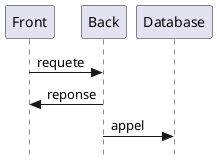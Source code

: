 @@startuml Digramme de séquence
    skinparam Style strictuml
    Front -> Back : requete
    Back -> Front : reponse
    Back -> Database : appel

@@enduml